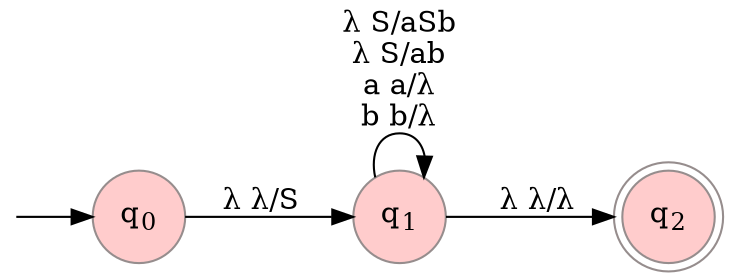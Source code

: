 digraph pdaExt_02 {

	dpi = 480;
	rankdir=LR;

	"startRes" [shape=point, style="invis"];
	node [shape = doublecircle, color="#968D8D", fontcolor=black, fillcolor="#FFCCCC", style="filled"];
	"q2";

	node [shape = circle];

	"q0" [label=<q<sub>0</sub>>, pos="3,3!"];
	"q1" [label=<q<sub>1</sub>>, pos="6,3!"];
	"q2" [label=<q<sub>2</sub>>, pos="9,3!"];

	"startRes" -> "q0";

	"q0" -> "q1" [label="λ λ/S"];
	"q1" -> "q1" [label="λ S/aSb\nλ S/ab\na a/λ\nb b/λ"];
	"q1" -> "q2" [label="λ λ/λ"];


}
